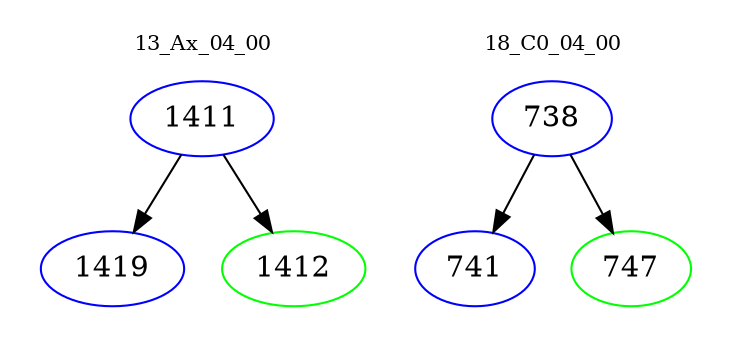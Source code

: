 digraph{
subgraph cluster_0 {
color = white
label = "13_Ax_04_00";
fontsize=10;
T0_1411 [label="1411", color="blue"]
T0_1411 -> T0_1419 [color="black"]
T0_1419 [label="1419", color="blue"]
T0_1411 -> T0_1412 [color="black"]
T0_1412 [label="1412", color="green"]
}
subgraph cluster_1 {
color = white
label = "18_C0_04_00";
fontsize=10;
T1_738 [label="738", color="blue"]
T1_738 -> T1_741 [color="black"]
T1_741 [label="741", color="blue"]
T1_738 -> T1_747 [color="black"]
T1_747 [label="747", color="green"]
}
}
